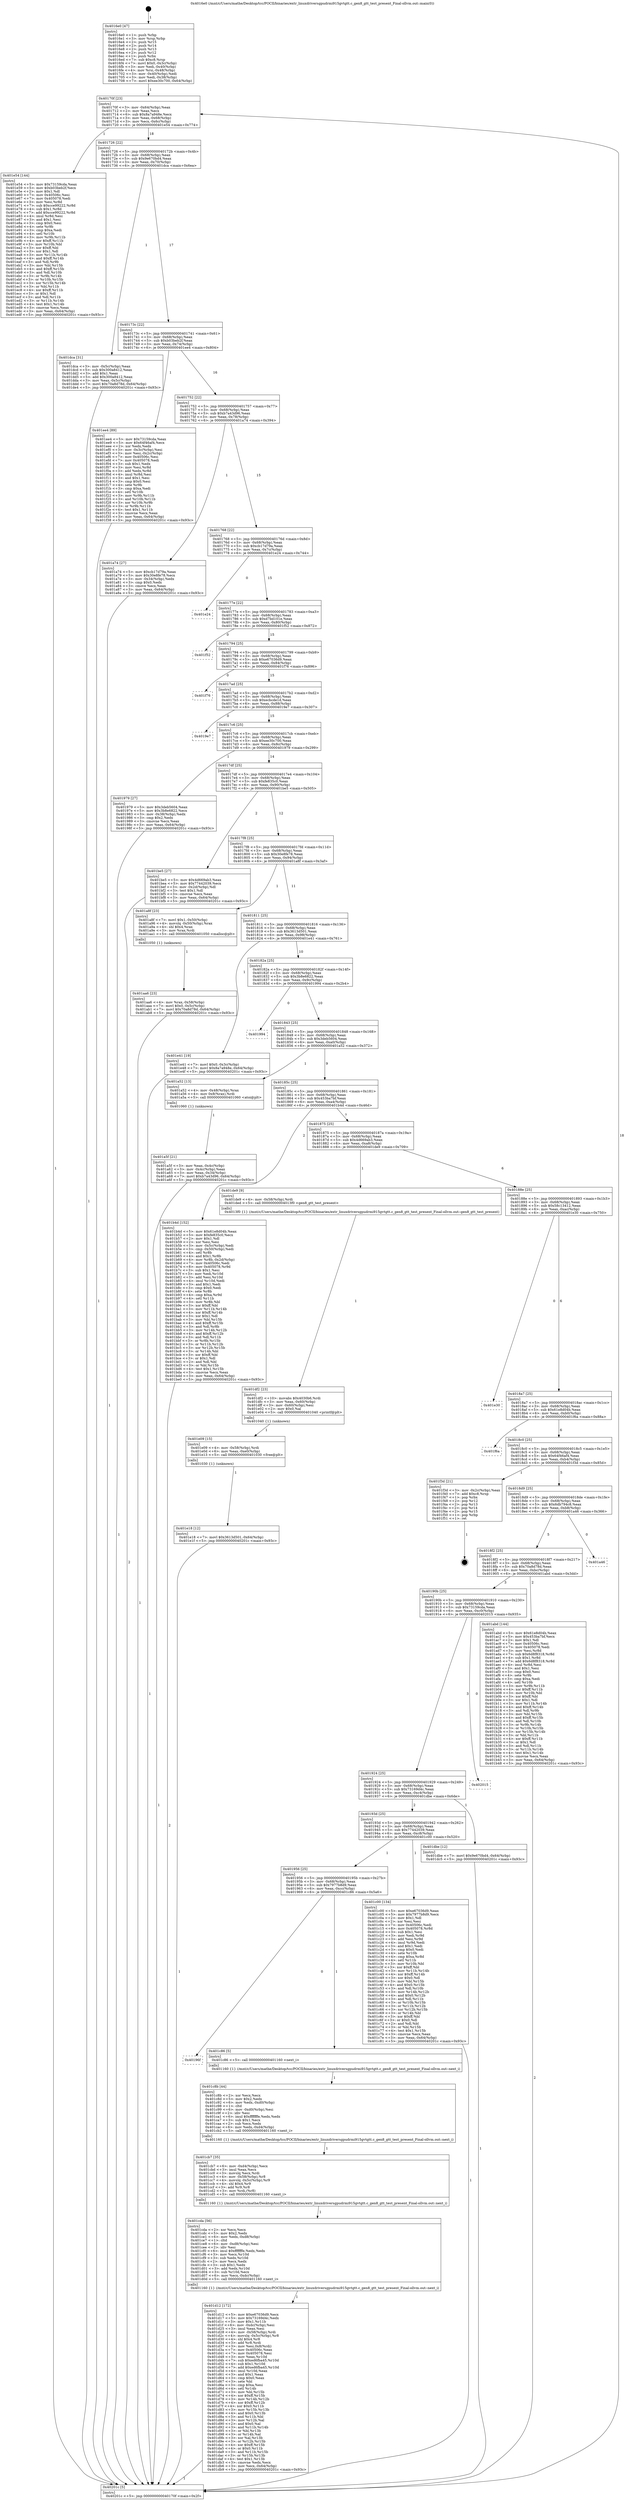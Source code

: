 digraph "0x4016e0" {
  label = "0x4016e0 (/mnt/c/Users/mathe/Desktop/tcc/POCII/binaries/extr_linuxdriversgpudrmi915gvtgtt.c_gen8_gtt_test_present_Final-ollvm.out::main(0))"
  labelloc = "t"
  node[shape=record]

  Entry [label="",width=0.3,height=0.3,shape=circle,fillcolor=black,style=filled]
  "0x40170f" [label="{
     0x40170f [23]\l
     | [instrs]\l
     &nbsp;&nbsp;0x40170f \<+3\>: mov -0x64(%rbp),%eax\l
     &nbsp;&nbsp;0x401712 \<+2\>: mov %eax,%ecx\l
     &nbsp;&nbsp;0x401714 \<+6\>: sub $0x8a7a948e,%ecx\l
     &nbsp;&nbsp;0x40171a \<+3\>: mov %eax,-0x68(%rbp)\l
     &nbsp;&nbsp;0x40171d \<+3\>: mov %ecx,-0x6c(%rbp)\l
     &nbsp;&nbsp;0x401720 \<+6\>: je 0000000000401e54 \<main+0x774\>\l
  }"]
  "0x401e54" [label="{
     0x401e54 [144]\l
     | [instrs]\l
     &nbsp;&nbsp;0x401e54 \<+5\>: mov $0x73159cda,%eax\l
     &nbsp;&nbsp;0x401e59 \<+5\>: mov $0xb03beb2f,%ecx\l
     &nbsp;&nbsp;0x401e5e \<+2\>: mov $0x1,%dl\l
     &nbsp;&nbsp;0x401e60 \<+7\>: mov 0x40506c,%esi\l
     &nbsp;&nbsp;0x401e67 \<+7\>: mov 0x405078,%edi\l
     &nbsp;&nbsp;0x401e6e \<+3\>: mov %esi,%r8d\l
     &nbsp;&nbsp;0x401e71 \<+7\>: sub $0xcce99222,%r8d\l
     &nbsp;&nbsp;0x401e78 \<+4\>: sub $0x1,%r8d\l
     &nbsp;&nbsp;0x401e7c \<+7\>: add $0xcce99222,%r8d\l
     &nbsp;&nbsp;0x401e83 \<+4\>: imul %r8d,%esi\l
     &nbsp;&nbsp;0x401e87 \<+3\>: and $0x1,%esi\l
     &nbsp;&nbsp;0x401e8a \<+3\>: cmp $0x0,%esi\l
     &nbsp;&nbsp;0x401e8d \<+4\>: sete %r9b\l
     &nbsp;&nbsp;0x401e91 \<+3\>: cmp $0xa,%edi\l
     &nbsp;&nbsp;0x401e94 \<+4\>: setl %r10b\l
     &nbsp;&nbsp;0x401e98 \<+3\>: mov %r9b,%r11b\l
     &nbsp;&nbsp;0x401e9b \<+4\>: xor $0xff,%r11b\l
     &nbsp;&nbsp;0x401e9f \<+3\>: mov %r10b,%bl\l
     &nbsp;&nbsp;0x401ea2 \<+3\>: xor $0xff,%bl\l
     &nbsp;&nbsp;0x401ea5 \<+3\>: xor $0x1,%dl\l
     &nbsp;&nbsp;0x401ea8 \<+3\>: mov %r11b,%r14b\l
     &nbsp;&nbsp;0x401eab \<+4\>: and $0xff,%r14b\l
     &nbsp;&nbsp;0x401eaf \<+3\>: and %dl,%r9b\l
     &nbsp;&nbsp;0x401eb2 \<+3\>: mov %bl,%r15b\l
     &nbsp;&nbsp;0x401eb5 \<+4\>: and $0xff,%r15b\l
     &nbsp;&nbsp;0x401eb9 \<+3\>: and %dl,%r10b\l
     &nbsp;&nbsp;0x401ebc \<+3\>: or %r9b,%r14b\l
     &nbsp;&nbsp;0x401ebf \<+3\>: or %r10b,%r15b\l
     &nbsp;&nbsp;0x401ec2 \<+3\>: xor %r15b,%r14b\l
     &nbsp;&nbsp;0x401ec5 \<+3\>: or %bl,%r11b\l
     &nbsp;&nbsp;0x401ec8 \<+4\>: xor $0xff,%r11b\l
     &nbsp;&nbsp;0x401ecc \<+3\>: or $0x1,%dl\l
     &nbsp;&nbsp;0x401ecf \<+3\>: and %dl,%r11b\l
     &nbsp;&nbsp;0x401ed2 \<+3\>: or %r11b,%r14b\l
     &nbsp;&nbsp;0x401ed5 \<+4\>: test $0x1,%r14b\l
     &nbsp;&nbsp;0x401ed9 \<+3\>: cmovne %ecx,%eax\l
     &nbsp;&nbsp;0x401edc \<+3\>: mov %eax,-0x64(%rbp)\l
     &nbsp;&nbsp;0x401edf \<+5\>: jmp 000000000040201c \<main+0x93c\>\l
  }"]
  "0x401726" [label="{
     0x401726 [22]\l
     | [instrs]\l
     &nbsp;&nbsp;0x401726 \<+5\>: jmp 000000000040172b \<main+0x4b\>\l
     &nbsp;&nbsp;0x40172b \<+3\>: mov -0x68(%rbp),%eax\l
     &nbsp;&nbsp;0x40172e \<+5\>: sub $0x9e670bd4,%eax\l
     &nbsp;&nbsp;0x401733 \<+3\>: mov %eax,-0x70(%rbp)\l
     &nbsp;&nbsp;0x401736 \<+6\>: je 0000000000401dca \<main+0x6ea\>\l
  }"]
  Exit [label="",width=0.3,height=0.3,shape=circle,fillcolor=black,style=filled,peripheries=2]
  "0x401dca" [label="{
     0x401dca [31]\l
     | [instrs]\l
     &nbsp;&nbsp;0x401dca \<+3\>: mov -0x5c(%rbp),%eax\l
     &nbsp;&nbsp;0x401dcd \<+5\>: sub $0x300a8412,%eax\l
     &nbsp;&nbsp;0x401dd2 \<+3\>: add $0x1,%eax\l
     &nbsp;&nbsp;0x401dd5 \<+5\>: add $0x300a8412,%eax\l
     &nbsp;&nbsp;0x401dda \<+3\>: mov %eax,-0x5c(%rbp)\l
     &nbsp;&nbsp;0x401ddd \<+7\>: movl $0x70a8d78d,-0x64(%rbp)\l
     &nbsp;&nbsp;0x401de4 \<+5\>: jmp 000000000040201c \<main+0x93c\>\l
  }"]
  "0x40173c" [label="{
     0x40173c [22]\l
     | [instrs]\l
     &nbsp;&nbsp;0x40173c \<+5\>: jmp 0000000000401741 \<main+0x61\>\l
     &nbsp;&nbsp;0x401741 \<+3\>: mov -0x68(%rbp),%eax\l
     &nbsp;&nbsp;0x401744 \<+5\>: sub $0xb03beb2f,%eax\l
     &nbsp;&nbsp;0x401749 \<+3\>: mov %eax,-0x74(%rbp)\l
     &nbsp;&nbsp;0x40174c \<+6\>: je 0000000000401ee4 \<main+0x804\>\l
  }"]
  "0x401e18" [label="{
     0x401e18 [12]\l
     | [instrs]\l
     &nbsp;&nbsp;0x401e18 \<+7\>: movl $0x3613d501,-0x64(%rbp)\l
     &nbsp;&nbsp;0x401e1f \<+5\>: jmp 000000000040201c \<main+0x93c\>\l
  }"]
  "0x401ee4" [label="{
     0x401ee4 [89]\l
     | [instrs]\l
     &nbsp;&nbsp;0x401ee4 \<+5\>: mov $0x73159cda,%eax\l
     &nbsp;&nbsp;0x401ee9 \<+5\>: mov $0x64f46af4,%ecx\l
     &nbsp;&nbsp;0x401eee \<+2\>: xor %edx,%edx\l
     &nbsp;&nbsp;0x401ef0 \<+3\>: mov -0x3c(%rbp),%esi\l
     &nbsp;&nbsp;0x401ef3 \<+3\>: mov %esi,-0x2c(%rbp)\l
     &nbsp;&nbsp;0x401ef6 \<+7\>: mov 0x40506c,%esi\l
     &nbsp;&nbsp;0x401efd \<+7\>: mov 0x405078,%edi\l
     &nbsp;&nbsp;0x401f04 \<+3\>: sub $0x1,%edx\l
     &nbsp;&nbsp;0x401f07 \<+3\>: mov %esi,%r8d\l
     &nbsp;&nbsp;0x401f0a \<+3\>: add %edx,%r8d\l
     &nbsp;&nbsp;0x401f0d \<+4\>: imul %r8d,%esi\l
     &nbsp;&nbsp;0x401f11 \<+3\>: and $0x1,%esi\l
     &nbsp;&nbsp;0x401f14 \<+3\>: cmp $0x0,%esi\l
     &nbsp;&nbsp;0x401f17 \<+4\>: sete %r9b\l
     &nbsp;&nbsp;0x401f1b \<+3\>: cmp $0xa,%edi\l
     &nbsp;&nbsp;0x401f1e \<+4\>: setl %r10b\l
     &nbsp;&nbsp;0x401f22 \<+3\>: mov %r9b,%r11b\l
     &nbsp;&nbsp;0x401f25 \<+3\>: and %r10b,%r11b\l
     &nbsp;&nbsp;0x401f28 \<+3\>: xor %r10b,%r9b\l
     &nbsp;&nbsp;0x401f2b \<+3\>: or %r9b,%r11b\l
     &nbsp;&nbsp;0x401f2e \<+4\>: test $0x1,%r11b\l
     &nbsp;&nbsp;0x401f32 \<+3\>: cmovne %ecx,%eax\l
     &nbsp;&nbsp;0x401f35 \<+3\>: mov %eax,-0x64(%rbp)\l
     &nbsp;&nbsp;0x401f38 \<+5\>: jmp 000000000040201c \<main+0x93c\>\l
  }"]
  "0x401752" [label="{
     0x401752 [22]\l
     | [instrs]\l
     &nbsp;&nbsp;0x401752 \<+5\>: jmp 0000000000401757 \<main+0x77\>\l
     &nbsp;&nbsp;0x401757 \<+3\>: mov -0x68(%rbp),%eax\l
     &nbsp;&nbsp;0x40175a \<+5\>: sub $0xb7a43d96,%eax\l
     &nbsp;&nbsp;0x40175f \<+3\>: mov %eax,-0x78(%rbp)\l
     &nbsp;&nbsp;0x401762 \<+6\>: je 0000000000401a74 \<main+0x394\>\l
  }"]
  "0x401e09" [label="{
     0x401e09 [15]\l
     | [instrs]\l
     &nbsp;&nbsp;0x401e09 \<+4\>: mov -0x58(%rbp),%rdi\l
     &nbsp;&nbsp;0x401e0d \<+6\>: mov %eax,-0xe0(%rbp)\l
     &nbsp;&nbsp;0x401e13 \<+5\>: call 0000000000401030 \<free@plt\>\l
     | [calls]\l
     &nbsp;&nbsp;0x401030 \{1\} (unknown)\l
  }"]
  "0x401a74" [label="{
     0x401a74 [27]\l
     | [instrs]\l
     &nbsp;&nbsp;0x401a74 \<+5\>: mov $0xcb17d79a,%eax\l
     &nbsp;&nbsp;0x401a79 \<+5\>: mov $0x30e8fe78,%ecx\l
     &nbsp;&nbsp;0x401a7e \<+3\>: mov -0x34(%rbp),%edx\l
     &nbsp;&nbsp;0x401a81 \<+3\>: cmp $0x0,%edx\l
     &nbsp;&nbsp;0x401a84 \<+3\>: cmove %ecx,%eax\l
     &nbsp;&nbsp;0x401a87 \<+3\>: mov %eax,-0x64(%rbp)\l
     &nbsp;&nbsp;0x401a8a \<+5\>: jmp 000000000040201c \<main+0x93c\>\l
  }"]
  "0x401768" [label="{
     0x401768 [22]\l
     | [instrs]\l
     &nbsp;&nbsp;0x401768 \<+5\>: jmp 000000000040176d \<main+0x8d\>\l
     &nbsp;&nbsp;0x40176d \<+3\>: mov -0x68(%rbp),%eax\l
     &nbsp;&nbsp;0x401770 \<+5\>: sub $0xcb17d79a,%eax\l
     &nbsp;&nbsp;0x401775 \<+3\>: mov %eax,-0x7c(%rbp)\l
     &nbsp;&nbsp;0x401778 \<+6\>: je 0000000000401e24 \<main+0x744\>\l
  }"]
  "0x401df2" [label="{
     0x401df2 [23]\l
     | [instrs]\l
     &nbsp;&nbsp;0x401df2 \<+10\>: movabs $0x4030b6,%rdi\l
     &nbsp;&nbsp;0x401dfc \<+3\>: mov %eax,-0x60(%rbp)\l
     &nbsp;&nbsp;0x401dff \<+3\>: mov -0x60(%rbp),%esi\l
     &nbsp;&nbsp;0x401e02 \<+2\>: mov $0x0,%al\l
     &nbsp;&nbsp;0x401e04 \<+5\>: call 0000000000401040 \<printf@plt\>\l
     | [calls]\l
     &nbsp;&nbsp;0x401040 \{1\} (unknown)\l
  }"]
  "0x401e24" [label="{
     0x401e24\l
  }", style=dashed]
  "0x40177e" [label="{
     0x40177e [22]\l
     | [instrs]\l
     &nbsp;&nbsp;0x40177e \<+5\>: jmp 0000000000401783 \<main+0xa3\>\l
     &nbsp;&nbsp;0x401783 \<+3\>: mov -0x68(%rbp),%eax\l
     &nbsp;&nbsp;0x401786 \<+5\>: sub $0xd7bd101e,%eax\l
     &nbsp;&nbsp;0x40178b \<+3\>: mov %eax,-0x80(%rbp)\l
     &nbsp;&nbsp;0x40178e \<+6\>: je 0000000000401f52 \<main+0x872\>\l
  }"]
  "0x401d12" [label="{
     0x401d12 [172]\l
     | [instrs]\l
     &nbsp;&nbsp;0x401d12 \<+5\>: mov $0xe67036d9,%ecx\l
     &nbsp;&nbsp;0x401d17 \<+5\>: mov $0x73169d4c,%edx\l
     &nbsp;&nbsp;0x401d1c \<+3\>: mov $0x1,%r11b\l
     &nbsp;&nbsp;0x401d1f \<+6\>: mov -0xdc(%rbp),%esi\l
     &nbsp;&nbsp;0x401d25 \<+3\>: imul %eax,%esi\l
     &nbsp;&nbsp;0x401d28 \<+4\>: mov -0x58(%rbp),%rdi\l
     &nbsp;&nbsp;0x401d2c \<+4\>: movslq -0x5c(%rbp),%r8\l
     &nbsp;&nbsp;0x401d30 \<+4\>: shl $0x4,%r8\l
     &nbsp;&nbsp;0x401d34 \<+3\>: add %r8,%rdi\l
     &nbsp;&nbsp;0x401d37 \<+3\>: mov %esi,0x8(%rdi)\l
     &nbsp;&nbsp;0x401d3a \<+7\>: mov 0x40506c,%eax\l
     &nbsp;&nbsp;0x401d41 \<+7\>: mov 0x405078,%esi\l
     &nbsp;&nbsp;0x401d48 \<+3\>: mov %eax,%r10d\l
     &nbsp;&nbsp;0x401d4b \<+7\>: sub $0xed6fba45,%r10d\l
     &nbsp;&nbsp;0x401d52 \<+4\>: sub $0x1,%r10d\l
     &nbsp;&nbsp;0x401d56 \<+7\>: add $0xed6fba45,%r10d\l
     &nbsp;&nbsp;0x401d5d \<+4\>: imul %r10d,%eax\l
     &nbsp;&nbsp;0x401d61 \<+3\>: and $0x1,%eax\l
     &nbsp;&nbsp;0x401d64 \<+3\>: cmp $0x0,%eax\l
     &nbsp;&nbsp;0x401d67 \<+3\>: sete %bl\l
     &nbsp;&nbsp;0x401d6a \<+3\>: cmp $0xa,%esi\l
     &nbsp;&nbsp;0x401d6d \<+4\>: setl %r14b\l
     &nbsp;&nbsp;0x401d71 \<+3\>: mov %bl,%r15b\l
     &nbsp;&nbsp;0x401d74 \<+4\>: xor $0xff,%r15b\l
     &nbsp;&nbsp;0x401d78 \<+3\>: mov %r14b,%r12b\l
     &nbsp;&nbsp;0x401d7b \<+4\>: xor $0xff,%r12b\l
     &nbsp;&nbsp;0x401d7f \<+4\>: xor $0x0,%r11b\l
     &nbsp;&nbsp;0x401d83 \<+3\>: mov %r15b,%r13b\l
     &nbsp;&nbsp;0x401d86 \<+4\>: and $0x0,%r13b\l
     &nbsp;&nbsp;0x401d8a \<+3\>: and %r11b,%bl\l
     &nbsp;&nbsp;0x401d8d \<+3\>: mov %r12b,%al\l
     &nbsp;&nbsp;0x401d90 \<+2\>: and $0x0,%al\l
     &nbsp;&nbsp;0x401d92 \<+3\>: and %r11b,%r14b\l
     &nbsp;&nbsp;0x401d95 \<+3\>: or %bl,%r13b\l
     &nbsp;&nbsp;0x401d98 \<+3\>: or %r14b,%al\l
     &nbsp;&nbsp;0x401d9b \<+3\>: xor %al,%r13b\l
     &nbsp;&nbsp;0x401d9e \<+3\>: or %r12b,%r15b\l
     &nbsp;&nbsp;0x401da1 \<+4\>: xor $0xff,%r15b\l
     &nbsp;&nbsp;0x401da5 \<+4\>: or $0x0,%r11b\l
     &nbsp;&nbsp;0x401da9 \<+3\>: and %r11b,%r15b\l
     &nbsp;&nbsp;0x401dac \<+3\>: or %r15b,%r13b\l
     &nbsp;&nbsp;0x401daf \<+4\>: test $0x1,%r13b\l
     &nbsp;&nbsp;0x401db3 \<+3\>: cmovne %edx,%ecx\l
     &nbsp;&nbsp;0x401db6 \<+3\>: mov %ecx,-0x64(%rbp)\l
     &nbsp;&nbsp;0x401db9 \<+5\>: jmp 000000000040201c \<main+0x93c\>\l
  }"]
  "0x401f52" [label="{
     0x401f52\l
  }", style=dashed]
  "0x401794" [label="{
     0x401794 [25]\l
     | [instrs]\l
     &nbsp;&nbsp;0x401794 \<+5\>: jmp 0000000000401799 \<main+0xb9\>\l
     &nbsp;&nbsp;0x401799 \<+3\>: mov -0x68(%rbp),%eax\l
     &nbsp;&nbsp;0x40179c \<+5\>: sub $0xe67036d9,%eax\l
     &nbsp;&nbsp;0x4017a1 \<+6\>: mov %eax,-0x84(%rbp)\l
     &nbsp;&nbsp;0x4017a7 \<+6\>: je 0000000000401f76 \<main+0x896\>\l
  }"]
  "0x401cda" [label="{
     0x401cda [56]\l
     | [instrs]\l
     &nbsp;&nbsp;0x401cda \<+2\>: xor %ecx,%ecx\l
     &nbsp;&nbsp;0x401cdc \<+5\>: mov $0x2,%edx\l
     &nbsp;&nbsp;0x401ce1 \<+6\>: mov %edx,-0xd8(%rbp)\l
     &nbsp;&nbsp;0x401ce7 \<+1\>: cltd\l
     &nbsp;&nbsp;0x401ce8 \<+6\>: mov -0xd8(%rbp),%esi\l
     &nbsp;&nbsp;0x401cee \<+2\>: idiv %esi\l
     &nbsp;&nbsp;0x401cf0 \<+6\>: imul $0xfffffffe,%edx,%edx\l
     &nbsp;&nbsp;0x401cf6 \<+3\>: mov %ecx,%r10d\l
     &nbsp;&nbsp;0x401cf9 \<+3\>: sub %edx,%r10d\l
     &nbsp;&nbsp;0x401cfc \<+2\>: mov %ecx,%edx\l
     &nbsp;&nbsp;0x401cfe \<+3\>: sub $0x1,%edx\l
     &nbsp;&nbsp;0x401d01 \<+3\>: add %edx,%r10d\l
     &nbsp;&nbsp;0x401d04 \<+3\>: sub %r10d,%ecx\l
     &nbsp;&nbsp;0x401d07 \<+6\>: mov %ecx,-0xdc(%rbp)\l
     &nbsp;&nbsp;0x401d0d \<+5\>: call 0000000000401160 \<next_i\>\l
     | [calls]\l
     &nbsp;&nbsp;0x401160 \{1\} (/mnt/c/Users/mathe/Desktop/tcc/POCII/binaries/extr_linuxdriversgpudrmi915gvtgtt.c_gen8_gtt_test_present_Final-ollvm.out::next_i)\l
  }"]
  "0x401f76" [label="{
     0x401f76\l
  }", style=dashed]
  "0x4017ad" [label="{
     0x4017ad [25]\l
     | [instrs]\l
     &nbsp;&nbsp;0x4017ad \<+5\>: jmp 00000000004017b2 \<main+0xd2\>\l
     &nbsp;&nbsp;0x4017b2 \<+3\>: mov -0x68(%rbp),%eax\l
     &nbsp;&nbsp;0x4017b5 \<+5\>: sub $0xecbcde1d,%eax\l
     &nbsp;&nbsp;0x4017ba \<+6\>: mov %eax,-0x88(%rbp)\l
     &nbsp;&nbsp;0x4017c0 \<+6\>: je 00000000004019e7 \<main+0x307\>\l
  }"]
  "0x401cb7" [label="{
     0x401cb7 [35]\l
     | [instrs]\l
     &nbsp;&nbsp;0x401cb7 \<+6\>: mov -0xd4(%rbp),%ecx\l
     &nbsp;&nbsp;0x401cbd \<+3\>: imul %eax,%ecx\l
     &nbsp;&nbsp;0x401cc0 \<+3\>: movslq %ecx,%rdi\l
     &nbsp;&nbsp;0x401cc3 \<+4\>: mov -0x58(%rbp),%r8\l
     &nbsp;&nbsp;0x401cc7 \<+4\>: movslq -0x5c(%rbp),%r9\l
     &nbsp;&nbsp;0x401ccb \<+4\>: shl $0x4,%r9\l
     &nbsp;&nbsp;0x401ccf \<+3\>: add %r9,%r8\l
     &nbsp;&nbsp;0x401cd2 \<+3\>: mov %rdi,(%r8)\l
     &nbsp;&nbsp;0x401cd5 \<+5\>: call 0000000000401160 \<next_i\>\l
     | [calls]\l
     &nbsp;&nbsp;0x401160 \{1\} (/mnt/c/Users/mathe/Desktop/tcc/POCII/binaries/extr_linuxdriversgpudrmi915gvtgtt.c_gen8_gtt_test_present_Final-ollvm.out::next_i)\l
  }"]
  "0x4019e7" [label="{
     0x4019e7\l
  }", style=dashed]
  "0x4017c6" [label="{
     0x4017c6 [25]\l
     | [instrs]\l
     &nbsp;&nbsp;0x4017c6 \<+5\>: jmp 00000000004017cb \<main+0xeb\>\l
     &nbsp;&nbsp;0x4017cb \<+3\>: mov -0x68(%rbp),%eax\l
     &nbsp;&nbsp;0x4017ce \<+5\>: sub $0xee30c700,%eax\l
     &nbsp;&nbsp;0x4017d3 \<+6\>: mov %eax,-0x8c(%rbp)\l
     &nbsp;&nbsp;0x4017d9 \<+6\>: je 0000000000401979 \<main+0x299\>\l
  }"]
  "0x401c8b" [label="{
     0x401c8b [44]\l
     | [instrs]\l
     &nbsp;&nbsp;0x401c8b \<+2\>: xor %ecx,%ecx\l
     &nbsp;&nbsp;0x401c8d \<+5\>: mov $0x2,%edx\l
     &nbsp;&nbsp;0x401c92 \<+6\>: mov %edx,-0xd0(%rbp)\l
     &nbsp;&nbsp;0x401c98 \<+1\>: cltd\l
     &nbsp;&nbsp;0x401c99 \<+6\>: mov -0xd0(%rbp),%esi\l
     &nbsp;&nbsp;0x401c9f \<+2\>: idiv %esi\l
     &nbsp;&nbsp;0x401ca1 \<+6\>: imul $0xfffffffe,%edx,%edx\l
     &nbsp;&nbsp;0x401ca7 \<+3\>: sub $0x1,%ecx\l
     &nbsp;&nbsp;0x401caa \<+2\>: sub %ecx,%edx\l
     &nbsp;&nbsp;0x401cac \<+6\>: mov %edx,-0xd4(%rbp)\l
     &nbsp;&nbsp;0x401cb2 \<+5\>: call 0000000000401160 \<next_i\>\l
     | [calls]\l
     &nbsp;&nbsp;0x401160 \{1\} (/mnt/c/Users/mathe/Desktop/tcc/POCII/binaries/extr_linuxdriversgpudrmi915gvtgtt.c_gen8_gtt_test_present_Final-ollvm.out::next_i)\l
  }"]
  "0x401979" [label="{
     0x401979 [27]\l
     | [instrs]\l
     &nbsp;&nbsp;0x401979 \<+5\>: mov $0x3deb5604,%eax\l
     &nbsp;&nbsp;0x40197e \<+5\>: mov $0x3b8e6822,%ecx\l
     &nbsp;&nbsp;0x401983 \<+3\>: mov -0x38(%rbp),%edx\l
     &nbsp;&nbsp;0x401986 \<+3\>: cmp $0x2,%edx\l
     &nbsp;&nbsp;0x401989 \<+3\>: cmovne %ecx,%eax\l
     &nbsp;&nbsp;0x40198c \<+3\>: mov %eax,-0x64(%rbp)\l
     &nbsp;&nbsp;0x40198f \<+5\>: jmp 000000000040201c \<main+0x93c\>\l
  }"]
  "0x4017df" [label="{
     0x4017df [25]\l
     | [instrs]\l
     &nbsp;&nbsp;0x4017df \<+5\>: jmp 00000000004017e4 \<main+0x104\>\l
     &nbsp;&nbsp;0x4017e4 \<+3\>: mov -0x68(%rbp),%eax\l
     &nbsp;&nbsp;0x4017e7 \<+5\>: sub $0xfe835c0,%eax\l
     &nbsp;&nbsp;0x4017ec \<+6\>: mov %eax,-0x90(%rbp)\l
     &nbsp;&nbsp;0x4017f2 \<+6\>: je 0000000000401be5 \<main+0x505\>\l
  }"]
  "0x40201c" [label="{
     0x40201c [5]\l
     | [instrs]\l
     &nbsp;&nbsp;0x40201c \<+5\>: jmp 000000000040170f \<main+0x2f\>\l
  }"]
  "0x4016e0" [label="{
     0x4016e0 [47]\l
     | [instrs]\l
     &nbsp;&nbsp;0x4016e0 \<+1\>: push %rbp\l
     &nbsp;&nbsp;0x4016e1 \<+3\>: mov %rsp,%rbp\l
     &nbsp;&nbsp;0x4016e4 \<+2\>: push %r15\l
     &nbsp;&nbsp;0x4016e6 \<+2\>: push %r14\l
     &nbsp;&nbsp;0x4016e8 \<+2\>: push %r13\l
     &nbsp;&nbsp;0x4016ea \<+2\>: push %r12\l
     &nbsp;&nbsp;0x4016ec \<+1\>: push %rbx\l
     &nbsp;&nbsp;0x4016ed \<+7\>: sub $0xc8,%rsp\l
     &nbsp;&nbsp;0x4016f4 \<+7\>: movl $0x0,-0x3c(%rbp)\l
     &nbsp;&nbsp;0x4016fb \<+3\>: mov %edi,-0x40(%rbp)\l
     &nbsp;&nbsp;0x4016fe \<+4\>: mov %rsi,-0x48(%rbp)\l
     &nbsp;&nbsp;0x401702 \<+3\>: mov -0x40(%rbp),%edi\l
     &nbsp;&nbsp;0x401705 \<+3\>: mov %edi,-0x38(%rbp)\l
     &nbsp;&nbsp;0x401708 \<+7\>: movl $0xee30c700,-0x64(%rbp)\l
  }"]
  "0x40196f" [label="{
     0x40196f\l
  }", style=dashed]
  "0x401be5" [label="{
     0x401be5 [27]\l
     | [instrs]\l
     &nbsp;&nbsp;0x401be5 \<+5\>: mov $0x4d669ab3,%eax\l
     &nbsp;&nbsp;0x401bea \<+5\>: mov $0x77442039,%ecx\l
     &nbsp;&nbsp;0x401bef \<+3\>: mov -0x2d(%rbp),%dl\l
     &nbsp;&nbsp;0x401bf2 \<+3\>: test $0x1,%dl\l
     &nbsp;&nbsp;0x401bf5 \<+3\>: cmovne %ecx,%eax\l
     &nbsp;&nbsp;0x401bf8 \<+3\>: mov %eax,-0x64(%rbp)\l
     &nbsp;&nbsp;0x401bfb \<+5\>: jmp 000000000040201c \<main+0x93c\>\l
  }"]
  "0x4017f8" [label="{
     0x4017f8 [25]\l
     | [instrs]\l
     &nbsp;&nbsp;0x4017f8 \<+5\>: jmp 00000000004017fd \<main+0x11d\>\l
     &nbsp;&nbsp;0x4017fd \<+3\>: mov -0x68(%rbp),%eax\l
     &nbsp;&nbsp;0x401800 \<+5\>: sub $0x30e8fe78,%eax\l
     &nbsp;&nbsp;0x401805 \<+6\>: mov %eax,-0x94(%rbp)\l
     &nbsp;&nbsp;0x40180b \<+6\>: je 0000000000401a8f \<main+0x3af\>\l
  }"]
  "0x401c86" [label="{
     0x401c86 [5]\l
     | [instrs]\l
     &nbsp;&nbsp;0x401c86 \<+5\>: call 0000000000401160 \<next_i\>\l
     | [calls]\l
     &nbsp;&nbsp;0x401160 \{1\} (/mnt/c/Users/mathe/Desktop/tcc/POCII/binaries/extr_linuxdriversgpudrmi915gvtgtt.c_gen8_gtt_test_present_Final-ollvm.out::next_i)\l
  }"]
  "0x401a8f" [label="{
     0x401a8f [23]\l
     | [instrs]\l
     &nbsp;&nbsp;0x401a8f \<+7\>: movl $0x1,-0x50(%rbp)\l
     &nbsp;&nbsp;0x401a96 \<+4\>: movslq -0x50(%rbp),%rax\l
     &nbsp;&nbsp;0x401a9a \<+4\>: shl $0x4,%rax\l
     &nbsp;&nbsp;0x401a9e \<+3\>: mov %rax,%rdi\l
     &nbsp;&nbsp;0x401aa1 \<+5\>: call 0000000000401050 \<malloc@plt\>\l
     | [calls]\l
     &nbsp;&nbsp;0x401050 \{1\} (unknown)\l
  }"]
  "0x401811" [label="{
     0x401811 [25]\l
     | [instrs]\l
     &nbsp;&nbsp;0x401811 \<+5\>: jmp 0000000000401816 \<main+0x136\>\l
     &nbsp;&nbsp;0x401816 \<+3\>: mov -0x68(%rbp),%eax\l
     &nbsp;&nbsp;0x401819 \<+5\>: sub $0x3613d501,%eax\l
     &nbsp;&nbsp;0x40181e \<+6\>: mov %eax,-0x98(%rbp)\l
     &nbsp;&nbsp;0x401824 \<+6\>: je 0000000000401e41 \<main+0x761\>\l
  }"]
  "0x401956" [label="{
     0x401956 [25]\l
     | [instrs]\l
     &nbsp;&nbsp;0x401956 \<+5\>: jmp 000000000040195b \<main+0x27b\>\l
     &nbsp;&nbsp;0x40195b \<+3\>: mov -0x68(%rbp),%eax\l
     &nbsp;&nbsp;0x40195e \<+5\>: sub $0x7977b8d9,%eax\l
     &nbsp;&nbsp;0x401963 \<+6\>: mov %eax,-0xcc(%rbp)\l
     &nbsp;&nbsp;0x401969 \<+6\>: je 0000000000401c86 \<main+0x5a6\>\l
  }"]
  "0x401e41" [label="{
     0x401e41 [19]\l
     | [instrs]\l
     &nbsp;&nbsp;0x401e41 \<+7\>: movl $0x0,-0x3c(%rbp)\l
     &nbsp;&nbsp;0x401e48 \<+7\>: movl $0x8a7a948e,-0x64(%rbp)\l
     &nbsp;&nbsp;0x401e4f \<+5\>: jmp 000000000040201c \<main+0x93c\>\l
  }"]
  "0x40182a" [label="{
     0x40182a [25]\l
     | [instrs]\l
     &nbsp;&nbsp;0x40182a \<+5\>: jmp 000000000040182f \<main+0x14f\>\l
     &nbsp;&nbsp;0x40182f \<+3\>: mov -0x68(%rbp),%eax\l
     &nbsp;&nbsp;0x401832 \<+5\>: sub $0x3b8e6822,%eax\l
     &nbsp;&nbsp;0x401837 \<+6\>: mov %eax,-0x9c(%rbp)\l
     &nbsp;&nbsp;0x40183d \<+6\>: je 0000000000401994 \<main+0x2b4\>\l
  }"]
  "0x401c00" [label="{
     0x401c00 [134]\l
     | [instrs]\l
     &nbsp;&nbsp;0x401c00 \<+5\>: mov $0xe67036d9,%eax\l
     &nbsp;&nbsp;0x401c05 \<+5\>: mov $0x7977b8d9,%ecx\l
     &nbsp;&nbsp;0x401c0a \<+2\>: mov $0x1,%dl\l
     &nbsp;&nbsp;0x401c0c \<+2\>: xor %esi,%esi\l
     &nbsp;&nbsp;0x401c0e \<+7\>: mov 0x40506c,%edi\l
     &nbsp;&nbsp;0x401c15 \<+8\>: mov 0x405078,%r8d\l
     &nbsp;&nbsp;0x401c1d \<+3\>: sub $0x1,%esi\l
     &nbsp;&nbsp;0x401c20 \<+3\>: mov %edi,%r9d\l
     &nbsp;&nbsp;0x401c23 \<+3\>: add %esi,%r9d\l
     &nbsp;&nbsp;0x401c26 \<+4\>: imul %r9d,%edi\l
     &nbsp;&nbsp;0x401c2a \<+3\>: and $0x1,%edi\l
     &nbsp;&nbsp;0x401c2d \<+3\>: cmp $0x0,%edi\l
     &nbsp;&nbsp;0x401c30 \<+4\>: sete %r10b\l
     &nbsp;&nbsp;0x401c34 \<+4\>: cmp $0xa,%r8d\l
     &nbsp;&nbsp;0x401c38 \<+4\>: setl %r11b\l
     &nbsp;&nbsp;0x401c3c \<+3\>: mov %r10b,%bl\l
     &nbsp;&nbsp;0x401c3f \<+3\>: xor $0xff,%bl\l
     &nbsp;&nbsp;0x401c42 \<+3\>: mov %r11b,%r14b\l
     &nbsp;&nbsp;0x401c45 \<+4\>: xor $0xff,%r14b\l
     &nbsp;&nbsp;0x401c49 \<+3\>: xor $0x0,%dl\l
     &nbsp;&nbsp;0x401c4c \<+3\>: mov %bl,%r15b\l
     &nbsp;&nbsp;0x401c4f \<+4\>: and $0x0,%r15b\l
     &nbsp;&nbsp;0x401c53 \<+3\>: and %dl,%r10b\l
     &nbsp;&nbsp;0x401c56 \<+3\>: mov %r14b,%r12b\l
     &nbsp;&nbsp;0x401c59 \<+4\>: and $0x0,%r12b\l
     &nbsp;&nbsp;0x401c5d \<+3\>: and %dl,%r11b\l
     &nbsp;&nbsp;0x401c60 \<+3\>: or %r10b,%r15b\l
     &nbsp;&nbsp;0x401c63 \<+3\>: or %r11b,%r12b\l
     &nbsp;&nbsp;0x401c66 \<+3\>: xor %r12b,%r15b\l
     &nbsp;&nbsp;0x401c69 \<+3\>: or %r14b,%bl\l
     &nbsp;&nbsp;0x401c6c \<+3\>: xor $0xff,%bl\l
     &nbsp;&nbsp;0x401c6f \<+3\>: or $0x0,%dl\l
     &nbsp;&nbsp;0x401c72 \<+2\>: and %dl,%bl\l
     &nbsp;&nbsp;0x401c74 \<+3\>: or %bl,%r15b\l
     &nbsp;&nbsp;0x401c77 \<+4\>: test $0x1,%r15b\l
     &nbsp;&nbsp;0x401c7b \<+3\>: cmovne %ecx,%eax\l
     &nbsp;&nbsp;0x401c7e \<+3\>: mov %eax,-0x64(%rbp)\l
     &nbsp;&nbsp;0x401c81 \<+5\>: jmp 000000000040201c \<main+0x93c\>\l
  }"]
  "0x401994" [label="{
     0x401994\l
  }", style=dashed]
  "0x401843" [label="{
     0x401843 [25]\l
     | [instrs]\l
     &nbsp;&nbsp;0x401843 \<+5\>: jmp 0000000000401848 \<main+0x168\>\l
     &nbsp;&nbsp;0x401848 \<+3\>: mov -0x68(%rbp),%eax\l
     &nbsp;&nbsp;0x40184b \<+5\>: sub $0x3deb5604,%eax\l
     &nbsp;&nbsp;0x401850 \<+6\>: mov %eax,-0xa0(%rbp)\l
     &nbsp;&nbsp;0x401856 \<+6\>: je 0000000000401a52 \<main+0x372\>\l
  }"]
  "0x40193d" [label="{
     0x40193d [25]\l
     | [instrs]\l
     &nbsp;&nbsp;0x40193d \<+5\>: jmp 0000000000401942 \<main+0x262\>\l
     &nbsp;&nbsp;0x401942 \<+3\>: mov -0x68(%rbp),%eax\l
     &nbsp;&nbsp;0x401945 \<+5\>: sub $0x77442039,%eax\l
     &nbsp;&nbsp;0x40194a \<+6\>: mov %eax,-0xc8(%rbp)\l
     &nbsp;&nbsp;0x401950 \<+6\>: je 0000000000401c00 \<main+0x520\>\l
  }"]
  "0x401a52" [label="{
     0x401a52 [13]\l
     | [instrs]\l
     &nbsp;&nbsp;0x401a52 \<+4\>: mov -0x48(%rbp),%rax\l
     &nbsp;&nbsp;0x401a56 \<+4\>: mov 0x8(%rax),%rdi\l
     &nbsp;&nbsp;0x401a5a \<+5\>: call 0000000000401060 \<atoi@plt\>\l
     | [calls]\l
     &nbsp;&nbsp;0x401060 \{1\} (unknown)\l
  }"]
  "0x40185c" [label="{
     0x40185c [25]\l
     | [instrs]\l
     &nbsp;&nbsp;0x40185c \<+5\>: jmp 0000000000401861 \<main+0x181\>\l
     &nbsp;&nbsp;0x401861 \<+3\>: mov -0x68(%rbp),%eax\l
     &nbsp;&nbsp;0x401864 \<+5\>: sub $0x453ba7bf,%eax\l
     &nbsp;&nbsp;0x401869 \<+6\>: mov %eax,-0xa4(%rbp)\l
     &nbsp;&nbsp;0x40186f \<+6\>: je 0000000000401b4d \<main+0x46d\>\l
  }"]
  "0x401a5f" [label="{
     0x401a5f [21]\l
     | [instrs]\l
     &nbsp;&nbsp;0x401a5f \<+3\>: mov %eax,-0x4c(%rbp)\l
     &nbsp;&nbsp;0x401a62 \<+3\>: mov -0x4c(%rbp),%eax\l
     &nbsp;&nbsp;0x401a65 \<+3\>: mov %eax,-0x34(%rbp)\l
     &nbsp;&nbsp;0x401a68 \<+7\>: movl $0xb7a43d96,-0x64(%rbp)\l
     &nbsp;&nbsp;0x401a6f \<+5\>: jmp 000000000040201c \<main+0x93c\>\l
  }"]
  "0x401aa6" [label="{
     0x401aa6 [23]\l
     | [instrs]\l
     &nbsp;&nbsp;0x401aa6 \<+4\>: mov %rax,-0x58(%rbp)\l
     &nbsp;&nbsp;0x401aaa \<+7\>: movl $0x0,-0x5c(%rbp)\l
     &nbsp;&nbsp;0x401ab1 \<+7\>: movl $0x70a8d78d,-0x64(%rbp)\l
     &nbsp;&nbsp;0x401ab8 \<+5\>: jmp 000000000040201c \<main+0x93c\>\l
  }"]
  "0x401dbe" [label="{
     0x401dbe [12]\l
     | [instrs]\l
     &nbsp;&nbsp;0x401dbe \<+7\>: movl $0x9e670bd4,-0x64(%rbp)\l
     &nbsp;&nbsp;0x401dc5 \<+5\>: jmp 000000000040201c \<main+0x93c\>\l
  }"]
  "0x401b4d" [label="{
     0x401b4d [152]\l
     | [instrs]\l
     &nbsp;&nbsp;0x401b4d \<+5\>: mov $0x61e8d04b,%eax\l
     &nbsp;&nbsp;0x401b52 \<+5\>: mov $0xfe835c0,%ecx\l
     &nbsp;&nbsp;0x401b57 \<+2\>: mov $0x1,%dl\l
     &nbsp;&nbsp;0x401b59 \<+2\>: xor %esi,%esi\l
     &nbsp;&nbsp;0x401b5b \<+3\>: mov -0x5c(%rbp),%edi\l
     &nbsp;&nbsp;0x401b5e \<+3\>: cmp -0x50(%rbp),%edi\l
     &nbsp;&nbsp;0x401b61 \<+4\>: setl %r8b\l
     &nbsp;&nbsp;0x401b65 \<+4\>: and $0x1,%r8b\l
     &nbsp;&nbsp;0x401b69 \<+4\>: mov %r8b,-0x2d(%rbp)\l
     &nbsp;&nbsp;0x401b6d \<+7\>: mov 0x40506c,%edi\l
     &nbsp;&nbsp;0x401b74 \<+8\>: mov 0x405078,%r9d\l
     &nbsp;&nbsp;0x401b7c \<+3\>: sub $0x1,%esi\l
     &nbsp;&nbsp;0x401b7f \<+3\>: mov %edi,%r10d\l
     &nbsp;&nbsp;0x401b82 \<+3\>: add %esi,%r10d\l
     &nbsp;&nbsp;0x401b85 \<+4\>: imul %r10d,%edi\l
     &nbsp;&nbsp;0x401b89 \<+3\>: and $0x1,%edi\l
     &nbsp;&nbsp;0x401b8c \<+3\>: cmp $0x0,%edi\l
     &nbsp;&nbsp;0x401b8f \<+4\>: sete %r8b\l
     &nbsp;&nbsp;0x401b93 \<+4\>: cmp $0xa,%r9d\l
     &nbsp;&nbsp;0x401b97 \<+4\>: setl %r11b\l
     &nbsp;&nbsp;0x401b9b \<+3\>: mov %r8b,%bl\l
     &nbsp;&nbsp;0x401b9e \<+3\>: xor $0xff,%bl\l
     &nbsp;&nbsp;0x401ba1 \<+3\>: mov %r11b,%r14b\l
     &nbsp;&nbsp;0x401ba4 \<+4\>: xor $0xff,%r14b\l
     &nbsp;&nbsp;0x401ba8 \<+3\>: xor $0x1,%dl\l
     &nbsp;&nbsp;0x401bab \<+3\>: mov %bl,%r15b\l
     &nbsp;&nbsp;0x401bae \<+4\>: and $0xff,%r15b\l
     &nbsp;&nbsp;0x401bb2 \<+3\>: and %dl,%r8b\l
     &nbsp;&nbsp;0x401bb5 \<+3\>: mov %r14b,%r12b\l
     &nbsp;&nbsp;0x401bb8 \<+4\>: and $0xff,%r12b\l
     &nbsp;&nbsp;0x401bbc \<+3\>: and %dl,%r11b\l
     &nbsp;&nbsp;0x401bbf \<+3\>: or %r8b,%r15b\l
     &nbsp;&nbsp;0x401bc2 \<+3\>: or %r11b,%r12b\l
     &nbsp;&nbsp;0x401bc5 \<+3\>: xor %r12b,%r15b\l
     &nbsp;&nbsp;0x401bc8 \<+3\>: or %r14b,%bl\l
     &nbsp;&nbsp;0x401bcb \<+3\>: xor $0xff,%bl\l
     &nbsp;&nbsp;0x401bce \<+3\>: or $0x1,%dl\l
     &nbsp;&nbsp;0x401bd1 \<+2\>: and %dl,%bl\l
     &nbsp;&nbsp;0x401bd3 \<+3\>: or %bl,%r15b\l
     &nbsp;&nbsp;0x401bd6 \<+4\>: test $0x1,%r15b\l
     &nbsp;&nbsp;0x401bda \<+3\>: cmovne %ecx,%eax\l
     &nbsp;&nbsp;0x401bdd \<+3\>: mov %eax,-0x64(%rbp)\l
     &nbsp;&nbsp;0x401be0 \<+5\>: jmp 000000000040201c \<main+0x93c\>\l
  }"]
  "0x401875" [label="{
     0x401875 [25]\l
     | [instrs]\l
     &nbsp;&nbsp;0x401875 \<+5\>: jmp 000000000040187a \<main+0x19a\>\l
     &nbsp;&nbsp;0x40187a \<+3\>: mov -0x68(%rbp),%eax\l
     &nbsp;&nbsp;0x40187d \<+5\>: sub $0x4d669ab3,%eax\l
     &nbsp;&nbsp;0x401882 \<+6\>: mov %eax,-0xa8(%rbp)\l
     &nbsp;&nbsp;0x401888 \<+6\>: je 0000000000401de9 \<main+0x709\>\l
  }"]
  "0x401924" [label="{
     0x401924 [25]\l
     | [instrs]\l
     &nbsp;&nbsp;0x401924 \<+5\>: jmp 0000000000401929 \<main+0x249\>\l
     &nbsp;&nbsp;0x401929 \<+3\>: mov -0x68(%rbp),%eax\l
     &nbsp;&nbsp;0x40192c \<+5\>: sub $0x73169d4c,%eax\l
     &nbsp;&nbsp;0x401931 \<+6\>: mov %eax,-0xc4(%rbp)\l
     &nbsp;&nbsp;0x401937 \<+6\>: je 0000000000401dbe \<main+0x6de\>\l
  }"]
  "0x401de9" [label="{
     0x401de9 [9]\l
     | [instrs]\l
     &nbsp;&nbsp;0x401de9 \<+4\>: mov -0x58(%rbp),%rdi\l
     &nbsp;&nbsp;0x401ded \<+5\>: call 00000000004013f0 \<gen8_gtt_test_present\>\l
     | [calls]\l
     &nbsp;&nbsp;0x4013f0 \{1\} (/mnt/c/Users/mathe/Desktop/tcc/POCII/binaries/extr_linuxdriversgpudrmi915gvtgtt.c_gen8_gtt_test_present_Final-ollvm.out::gen8_gtt_test_present)\l
  }"]
  "0x40188e" [label="{
     0x40188e [25]\l
     | [instrs]\l
     &nbsp;&nbsp;0x40188e \<+5\>: jmp 0000000000401893 \<main+0x1b3\>\l
     &nbsp;&nbsp;0x401893 \<+3\>: mov -0x68(%rbp),%eax\l
     &nbsp;&nbsp;0x401896 \<+5\>: sub $0x58c13412,%eax\l
     &nbsp;&nbsp;0x40189b \<+6\>: mov %eax,-0xac(%rbp)\l
     &nbsp;&nbsp;0x4018a1 \<+6\>: je 0000000000401e30 \<main+0x750\>\l
  }"]
  "0x402015" [label="{
     0x402015\l
  }", style=dashed]
  "0x401e30" [label="{
     0x401e30\l
  }", style=dashed]
  "0x4018a7" [label="{
     0x4018a7 [25]\l
     | [instrs]\l
     &nbsp;&nbsp;0x4018a7 \<+5\>: jmp 00000000004018ac \<main+0x1cc\>\l
     &nbsp;&nbsp;0x4018ac \<+3\>: mov -0x68(%rbp),%eax\l
     &nbsp;&nbsp;0x4018af \<+5\>: sub $0x61e8d04b,%eax\l
     &nbsp;&nbsp;0x4018b4 \<+6\>: mov %eax,-0xb0(%rbp)\l
     &nbsp;&nbsp;0x4018ba \<+6\>: je 0000000000401f6a \<main+0x88a\>\l
  }"]
  "0x40190b" [label="{
     0x40190b [25]\l
     | [instrs]\l
     &nbsp;&nbsp;0x40190b \<+5\>: jmp 0000000000401910 \<main+0x230\>\l
     &nbsp;&nbsp;0x401910 \<+3\>: mov -0x68(%rbp),%eax\l
     &nbsp;&nbsp;0x401913 \<+5\>: sub $0x73159cda,%eax\l
     &nbsp;&nbsp;0x401918 \<+6\>: mov %eax,-0xc0(%rbp)\l
     &nbsp;&nbsp;0x40191e \<+6\>: je 0000000000402015 \<main+0x935\>\l
  }"]
  "0x401f6a" [label="{
     0x401f6a\l
  }", style=dashed]
  "0x4018c0" [label="{
     0x4018c0 [25]\l
     | [instrs]\l
     &nbsp;&nbsp;0x4018c0 \<+5\>: jmp 00000000004018c5 \<main+0x1e5\>\l
     &nbsp;&nbsp;0x4018c5 \<+3\>: mov -0x68(%rbp),%eax\l
     &nbsp;&nbsp;0x4018c8 \<+5\>: sub $0x64f46af4,%eax\l
     &nbsp;&nbsp;0x4018cd \<+6\>: mov %eax,-0xb4(%rbp)\l
     &nbsp;&nbsp;0x4018d3 \<+6\>: je 0000000000401f3d \<main+0x85d\>\l
  }"]
  "0x401abd" [label="{
     0x401abd [144]\l
     | [instrs]\l
     &nbsp;&nbsp;0x401abd \<+5\>: mov $0x61e8d04b,%eax\l
     &nbsp;&nbsp;0x401ac2 \<+5\>: mov $0x453ba7bf,%ecx\l
     &nbsp;&nbsp;0x401ac7 \<+2\>: mov $0x1,%dl\l
     &nbsp;&nbsp;0x401ac9 \<+7\>: mov 0x40506c,%esi\l
     &nbsp;&nbsp;0x401ad0 \<+7\>: mov 0x405078,%edi\l
     &nbsp;&nbsp;0x401ad7 \<+3\>: mov %esi,%r8d\l
     &nbsp;&nbsp;0x401ada \<+7\>: sub $0x6d8f8318,%r8d\l
     &nbsp;&nbsp;0x401ae1 \<+4\>: sub $0x1,%r8d\l
     &nbsp;&nbsp;0x401ae5 \<+7\>: add $0x6d8f8318,%r8d\l
     &nbsp;&nbsp;0x401aec \<+4\>: imul %r8d,%esi\l
     &nbsp;&nbsp;0x401af0 \<+3\>: and $0x1,%esi\l
     &nbsp;&nbsp;0x401af3 \<+3\>: cmp $0x0,%esi\l
     &nbsp;&nbsp;0x401af6 \<+4\>: sete %r9b\l
     &nbsp;&nbsp;0x401afa \<+3\>: cmp $0xa,%edi\l
     &nbsp;&nbsp;0x401afd \<+4\>: setl %r10b\l
     &nbsp;&nbsp;0x401b01 \<+3\>: mov %r9b,%r11b\l
     &nbsp;&nbsp;0x401b04 \<+4\>: xor $0xff,%r11b\l
     &nbsp;&nbsp;0x401b08 \<+3\>: mov %r10b,%bl\l
     &nbsp;&nbsp;0x401b0b \<+3\>: xor $0xff,%bl\l
     &nbsp;&nbsp;0x401b0e \<+3\>: xor $0x1,%dl\l
     &nbsp;&nbsp;0x401b11 \<+3\>: mov %r11b,%r14b\l
     &nbsp;&nbsp;0x401b14 \<+4\>: and $0xff,%r14b\l
     &nbsp;&nbsp;0x401b18 \<+3\>: and %dl,%r9b\l
     &nbsp;&nbsp;0x401b1b \<+3\>: mov %bl,%r15b\l
     &nbsp;&nbsp;0x401b1e \<+4\>: and $0xff,%r15b\l
     &nbsp;&nbsp;0x401b22 \<+3\>: and %dl,%r10b\l
     &nbsp;&nbsp;0x401b25 \<+3\>: or %r9b,%r14b\l
     &nbsp;&nbsp;0x401b28 \<+3\>: or %r10b,%r15b\l
     &nbsp;&nbsp;0x401b2b \<+3\>: xor %r15b,%r14b\l
     &nbsp;&nbsp;0x401b2e \<+3\>: or %bl,%r11b\l
     &nbsp;&nbsp;0x401b31 \<+4\>: xor $0xff,%r11b\l
     &nbsp;&nbsp;0x401b35 \<+3\>: or $0x1,%dl\l
     &nbsp;&nbsp;0x401b38 \<+3\>: and %dl,%r11b\l
     &nbsp;&nbsp;0x401b3b \<+3\>: or %r11b,%r14b\l
     &nbsp;&nbsp;0x401b3e \<+4\>: test $0x1,%r14b\l
     &nbsp;&nbsp;0x401b42 \<+3\>: cmovne %ecx,%eax\l
     &nbsp;&nbsp;0x401b45 \<+3\>: mov %eax,-0x64(%rbp)\l
     &nbsp;&nbsp;0x401b48 \<+5\>: jmp 000000000040201c \<main+0x93c\>\l
  }"]
  "0x401f3d" [label="{
     0x401f3d [21]\l
     | [instrs]\l
     &nbsp;&nbsp;0x401f3d \<+3\>: mov -0x2c(%rbp),%eax\l
     &nbsp;&nbsp;0x401f40 \<+7\>: add $0xc8,%rsp\l
     &nbsp;&nbsp;0x401f47 \<+1\>: pop %rbx\l
     &nbsp;&nbsp;0x401f48 \<+2\>: pop %r12\l
     &nbsp;&nbsp;0x401f4a \<+2\>: pop %r13\l
     &nbsp;&nbsp;0x401f4c \<+2\>: pop %r14\l
     &nbsp;&nbsp;0x401f4e \<+2\>: pop %r15\l
     &nbsp;&nbsp;0x401f50 \<+1\>: pop %rbp\l
     &nbsp;&nbsp;0x401f51 \<+1\>: ret\l
  }"]
  "0x4018d9" [label="{
     0x4018d9 [25]\l
     | [instrs]\l
     &nbsp;&nbsp;0x4018d9 \<+5\>: jmp 00000000004018de \<main+0x1fe\>\l
     &nbsp;&nbsp;0x4018de \<+3\>: mov -0x68(%rbp),%eax\l
     &nbsp;&nbsp;0x4018e1 \<+5\>: sub $0x6db794c8,%eax\l
     &nbsp;&nbsp;0x4018e6 \<+6\>: mov %eax,-0xb8(%rbp)\l
     &nbsp;&nbsp;0x4018ec \<+6\>: je 0000000000401a46 \<main+0x366\>\l
  }"]
  "0x4018f2" [label="{
     0x4018f2 [25]\l
     | [instrs]\l
     &nbsp;&nbsp;0x4018f2 \<+5\>: jmp 00000000004018f7 \<main+0x217\>\l
     &nbsp;&nbsp;0x4018f7 \<+3\>: mov -0x68(%rbp),%eax\l
     &nbsp;&nbsp;0x4018fa \<+5\>: sub $0x70a8d78d,%eax\l
     &nbsp;&nbsp;0x4018ff \<+6\>: mov %eax,-0xbc(%rbp)\l
     &nbsp;&nbsp;0x401905 \<+6\>: je 0000000000401abd \<main+0x3dd\>\l
  }"]
  "0x401a46" [label="{
     0x401a46\l
  }", style=dashed]
  Entry -> "0x4016e0" [label=" 1"]
  "0x40170f" -> "0x401e54" [label=" 1"]
  "0x40170f" -> "0x401726" [label=" 18"]
  "0x401f3d" -> Exit [label=" 1"]
  "0x401726" -> "0x401dca" [label=" 1"]
  "0x401726" -> "0x40173c" [label=" 17"]
  "0x401ee4" -> "0x40201c" [label=" 1"]
  "0x40173c" -> "0x401ee4" [label=" 1"]
  "0x40173c" -> "0x401752" [label=" 16"]
  "0x401e54" -> "0x40201c" [label=" 1"]
  "0x401752" -> "0x401a74" [label=" 1"]
  "0x401752" -> "0x401768" [label=" 15"]
  "0x401e41" -> "0x40201c" [label=" 1"]
  "0x401768" -> "0x401e24" [label=" 0"]
  "0x401768" -> "0x40177e" [label=" 15"]
  "0x401e18" -> "0x40201c" [label=" 1"]
  "0x40177e" -> "0x401f52" [label=" 0"]
  "0x40177e" -> "0x401794" [label=" 15"]
  "0x401e09" -> "0x401e18" [label=" 1"]
  "0x401794" -> "0x401f76" [label=" 0"]
  "0x401794" -> "0x4017ad" [label=" 15"]
  "0x401df2" -> "0x401e09" [label=" 1"]
  "0x4017ad" -> "0x4019e7" [label=" 0"]
  "0x4017ad" -> "0x4017c6" [label=" 15"]
  "0x401de9" -> "0x401df2" [label=" 1"]
  "0x4017c6" -> "0x401979" [label=" 1"]
  "0x4017c6" -> "0x4017df" [label=" 14"]
  "0x401979" -> "0x40201c" [label=" 1"]
  "0x4016e0" -> "0x40170f" [label=" 1"]
  "0x40201c" -> "0x40170f" [label=" 18"]
  "0x401dca" -> "0x40201c" [label=" 1"]
  "0x4017df" -> "0x401be5" [label=" 2"]
  "0x4017df" -> "0x4017f8" [label=" 12"]
  "0x401dbe" -> "0x40201c" [label=" 1"]
  "0x4017f8" -> "0x401a8f" [label=" 1"]
  "0x4017f8" -> "0x401811" [label=" 11"]
  "0x401d12" -> "0x40201c" [label=" 1"]
  "0x401811" -> "0x401e41" [label=" 1"]
  "0x401811" -> "0x40182a" [label=" 10"]
  "0x401cb7" -> "0x401cda" [label=" 1"]
  "0x40182a" -> "0x401994" [label=" 0"]
  "0x40182a" -> "0x401843" [label=" 10"]
  "0x401c8b" -> "0x401cb7" [label=" 1"]
  "0x401843" -> "0x401a52" [label=" 1"]
  "0x401843" -> "0x40185c" [label=" 9"]
  "0x401a52" -> "0x401a5f" [label=" 1"]
  "0x401a5f" -> "0x40201c" [label=" 1"]
  "0x401a74" -> "0x40201c" [label=" 1"]
  "0x401a8f" -> "0x401aa6" [label=" 1"]
  "0x401aa6" -> "0x40201c" [label=" 1"]
  "0x401956" -> "0x40196f" [label=" 0"]
  "0x40185c" -> "0x401b4d" [label=" 2"]
  "0x40185c" -> "0x401875" [label=" 7"]
  "0x401956" -> "0x401c86" [label=" 1"]
  "0x401875" -> "0x401de9" [label=" 1"]
  "0x401875" -> "0x40188e" [label=" 6"]
  "0x401c00" -> "0x40201c" [label=" 1"]
  "0x40188e" -> "0x401e30" [label=" 0"]
  "0x40188e" -> "0x4018a7" [label=" 6"]
  "0x40193d" -> "0x401956" [label=" 1"]
  "0x4018a7" -> "0x401f6a" [label=" 0"]
  "0x4018a7" -> "0x4018c0" [label=" 6"]
  "0x401c86" -> "0x401c8b" [label=" 1"]
  "0x4018c0" -> "0x401f3d" [label=" 1"]
  "0x4018c0" -> "0x4018d9" [label=" 5"]
  "0x401924" -> "0x40193d" [label=" 2"]
  "0x4018d9" -> "0x401a46" [label=" 0"]
  "0x4018d9" -> "0x4018f2" [label=" 5"]
  "0x401924" -> "0x401dbe" [label=" 1"]
  "0x4018f2" -> "0x401abd" [label=" 2"]
  "0x4018f2" -> "0x40190b" [label=" 3"]
  "0x401abd" -> "0x40201c" [label=" 2"]
  "0x401b4d" -> "0x40201c" [label=" 2"]
  "0x401be5" -> "0x40201c" [label=" 2"]
  "0x40193d" -> "0x401c00" [label=" 1"]
  "0x40190b" -> "0x402015" [label=" 0"]
  "0x40190b" -> "0x401924" [label=" 3"]
  "0x401cda" -> "0x401d12" [label=" 1"]
}
